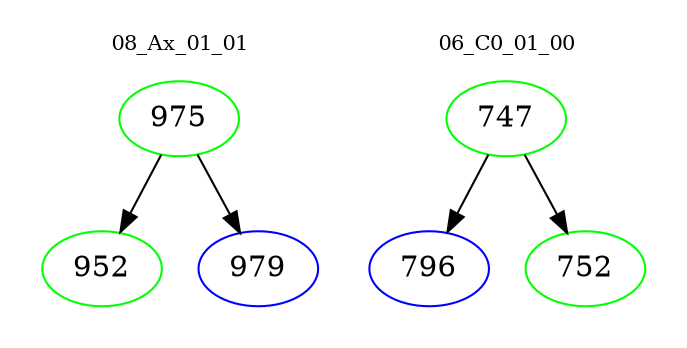 digraph{
subgraph cluster_0 {
color = white
label = "08_Ax_01_01";
fontsize=10;
T0_975 [label="975", color="green"]
T0_975 -> T0_952 [color="black"]
T0_952 [label="952", color="green"]
T0_975 -> T0_979 [color="black"]
T0_979 [label="979", color="blue"]
}
subgraph cluster_1 {
color = white
label = "06_C0_01_00";
fontsize=10;
T1_747 [label="747", color="green"]
T1_747 -> T1_796 [color="black"]
T1_796 [label="796", color="blue"]
T1_747 -> T1_752 [color="black"]
T1_752 [label="752", color="green"]
}
}
